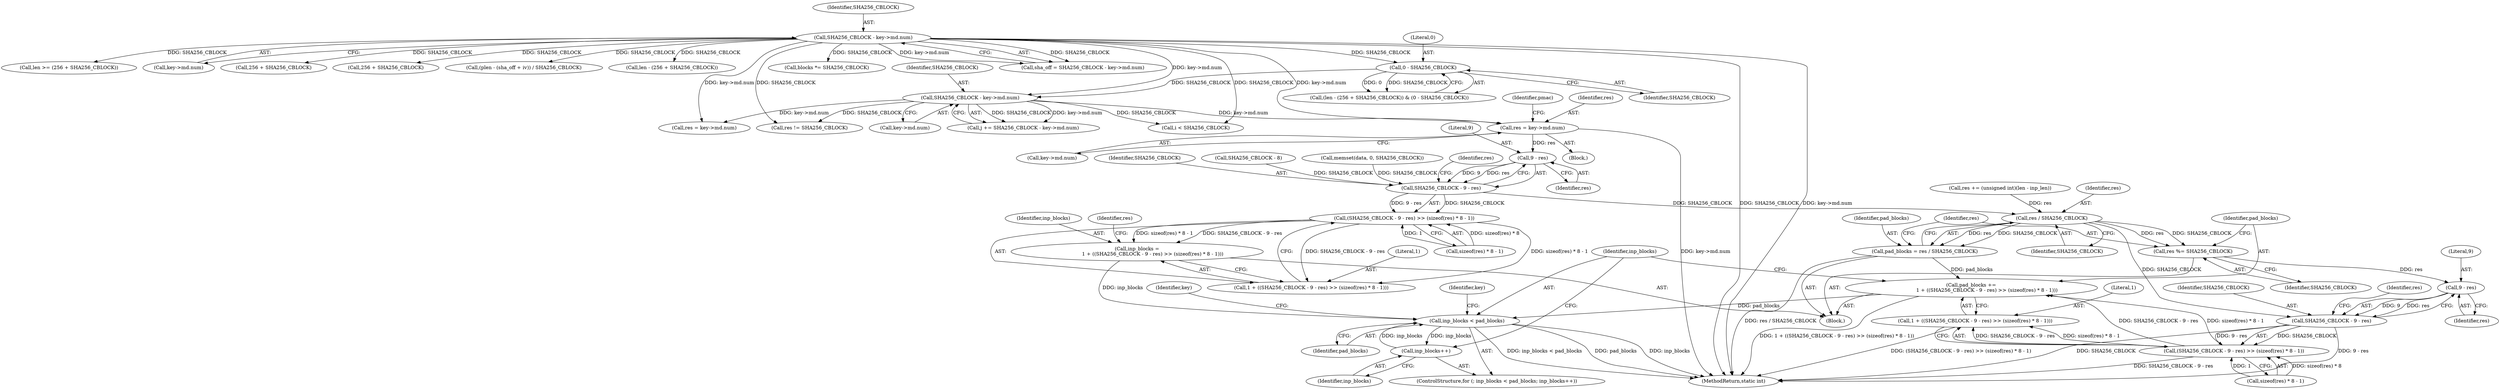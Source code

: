 digraph "0_openssl_68595c0c2886e7942a14f98c17a55a88afb6c292_0@pointer" {
"1001625" [label="(Call,res = key->md.num)"];
"1000710" [label="(Call,SHA256_CBLOCK - key->md.num)"];
"1000705" [label="(Call,0 - SHA256_CBLOCK)"];
"1000156" [label="(Call,SHA256_CBLOCK - key->md.num)"];
"1001650" [label="(Call,9 - res)"];
"1001648" [label="(Call,SHA256_CBLOCK - 9 - res)"];
"1001647" [label="(Call,(SHA256_CBLOCK - 9 - res) >> (sizeof(res) * 8 - 1))"];
"1001643" [label="(Call,inp_blocks =\n                    1 + ((SHA256_CBLOCK - 9 - res) >> (sizeof(res) * 8 - 1)))"];
"1001691" [label="(Call,inp_blocks < pad_blocks)"];
"1001694" [label="(Call,inp_blocks++)"];
"1001645" [label="(Call,1 + ((SHA256_CBLOCK - 9 - res) >> (sizeof(res) * 8 - 1)))"];
"1001668" [label="(Call,res / SHA256_CBLOCK)"];
"1001666" [label="(Call,pad_blocks = res / SHA256_CBLOCK)"];
"1001674" [label="(Call,pad_blocks +=\n                    1 + ((SHA256_CBLOCK - 9 - res) >> (sizeof(res) * 8 - 1)))"];
"1001671" [label="(Call,res %= SHA256_CBLOCK)"];
"1001681" [label="(Call,9 - res)"];
"1001679" [label="(Call,SHA256_CBLOCK - 9 - res)"];
"1001678" [label="(Call,(SHA256_CBLOCK - 9 - res) >> (sizeof(res) * 8 - 1))"];
"1001676" [label="(Call,1 + ((SHA256_CBLOCK - 9 - res) >> (sizeof(res) * 8 - 1)))"];
"1000708" [label="(Call,j += SHA256_CBLOCK - key->md.num)"];
"1001627" [label="(Call,key->md.num)"];
"1000157" [label="(Identifier,SHA256_CBLOCK)"];
"1001291" [label="(Call,memset(data, 0, SHA256_CBLOCK))"];
"1001653" [label="(Call,sizeof(res) * 8 - 1)"];
"1001643" [label="(Call,inp_blocks =\n                    1 + ((SHA256_CBLOCK - 9 - res) >> (sizeof(res) * 8 - 1)))"];
"1001644" [label="(Identifier,inp_blocks)"];
"1001674" [label="(Call,pad_blocks +=\n                    1 + ((SHA256_CBLOCK - 9 - res) >> (sizeof(res) * 8 - 1)))"];
"1001684" [label="(Call,sizeof(res) * 8 - 1)"];
"1000691" [label="(Call,len >= (256 + SHA256_CBLOCK))"];
"1001650" [label="(Call,9 - res)"];
"1001099" [label="(Call,i < SHA256_CBLOCK)"];
"1001699" [label="(Identifier,key)"];
"1001687" [label="(Identifier,res)"];
"1000707" [label="(Identifier,SHA256_CBLOCK)"];
"1001626" [label="(Identifier,res)"];
"1000158" [label="(Call,key->md.num)"];
"1000706" [label="(Literal,0)"];
"1001673" [label="(Identifier,SHA256_CBLOCK)"];
"1001645" [label="(Call,1 + ((SHA256_CBLOCK - 9 - res) >> (sizeof(res) * 8 - 1)))"];
"1001676" [label="(Call,1 + ((SHA256_CBLOCK - 9 - res) >> (sizeof(res) * 8 - 1)))"];
"1000693" [label="(Call,256 + SHA256_CBLOCK)"];
"1001652" [label="(Identifier,res)"];
"1001647" [label="(Call,(SHA256_CBLOCK - 9 - res) >> (sizeof(res) * 8 - 1))"];
"1001690" [label="(ControlStructure,for (; inp_blocks < pad_blocks; inp_blocks++))"];
"1000705" [label="(Call,0 - SHA256_CBLOCK)"];
"1001695" [label="(Identifier,inp_blocks)"];
"1001656" [label="(Identifier,res)"];
"1001669" [label="(Identifier,res)"];
"1001659" [label="(Call,res += (unsigned int)(len - inp_len))"];
"1001692" [label="(Identifier,inp_blocks)"];
"1001678" [label="(Call,(SHA256_CBLOCK - 9 - res) >> (sizeof(res) * 8 - 1))"];
"1001677" [label="(Literal,1)"];
"1001681" [label="(Call,9 - res)"];
"1001671" [label="(Call,res %= SHA256_CBLOCK)"];
"1000710" [label="(Call,SHA256_CBLOCK - key->md.num)"];
"1001667" [label="(Identifier,pad_blocks)"];
"1001683" [label="(Identifier,res)"];
"1000496" [label="(Block,)"];
"1001634" [label="(Identifier,pmac)"];
"1000702" [label="(Call,256 + SHA256_CBLOCK)"];
"1000249" [label="(Call,(plen - (sha_off + iv)) / SHA256_CBLOCK)"];
"1001682" [label="(Literal,9)"];
"1001680" [label="(Identifier,SHA256_CBLOCK)"];
"1000700" [label="(Call,len - (256 + SHA256_CBLOCK))"];
"1001640" [label="(Block,)"];
"1000712" [label="(Call,key->md.num)"];
"1001649" [label="(Identifier,SHA256_CBLOCK)"];
"1001117" [label="(Call,SHA256_CBLOCK - 8)"];
"1001646" [label="(Literal,1)"];
"1000918" [label="(Call,res != SHA256_CBLOCK)"];
"1001679" [label="(Call,SHA256_CBLOCK - 9 - res)"];
"1001944" [label="(MethodReturn,static int)"];
"1001675" [label="(Identifier,pad_blocks)"];
"1001666" [label="(Call,pad_blocks = res / SHA256_CBLOCK)"];
"1001693" [label="(Identifier,pad_blocks)"];
"1001648" [label="(Call,SHA256_CBLOCK - 9 - res)"];
"1000711" [label="(Identifier,SHA256_CBLOCK)"];
"1001625" [label="(Call,res = key->md.num)"];
"1001705" [label="(Identifier,key)"];
"1001672" [label="(Identifier,res)"];
"1000699" [label="(Call,(len - (256 + SHA256_CBLOCK)) & (0 - SHA256_CBLOCK))"];
"1001691" [label="(Call,inp_blocks < pad_blocks)"];
"1001694" [label="(Call,inp_blocks++)"];
"1000156" [label="(Call,SHA256_CBLOCK - key->md.num)"];
"1000288" [label="(Call,blocks *= SHA256_CBLOCK)"];
"1001668" [label="(Call,res / SHA256_CBLOCK)"];
"1001660" [label="(Identifier,res)"];
"1001651" [label="(Literal,9)"];
"1000154" [label="(Call,sha_off = SHA256_CBLOCK - key->md.num)"];
"1001670" [label="(Identifier,SHA256_CBLOCK)"];
"1000853" [label="(Call,res = key->md.num)"];
"1001625" -> "1000496"  [label="AST: "];
"1001625" -> "1001627"  [label="CFG: "];
"1001626" -> "1001625"  [label="AST: "];
"1001627" -> "1001625"  [label="AST: "];
"1001634" -> "1001625"  [label="CFG: "];
"1001625" -> "1001944"  [label="DDG: key->md.num"];
"1000710" -> "1001625"  [label="DDG: key->md.num"];
"1000156" -> "1001625"  [label="DDG: key->md.num"];
"1001625" -> "1001650"  [label="DDG: res"];
"1000710" -> "1000708"  [label="AST: "];
"1000710" -> "1000712"  [label="CFG: "];
"1000711" -> "1000710"  [label="AST: "];
"1000712" -> "1000710"  [label="AST: "];
"1000708" -> "1000710"  [label="CFG: "];
"1000710" -> "1000708"  [label="DDG: SHA256_CBLOCK"];
"1000710" -> "1000708"  [label="DDG: key->md.num"];
"1000705" -> "1000710"  [label="DDG: SHA256_CBLOCK"];
"1000156" -> "1000710"  [label="DDG: key->md.num"];
"1000710" -> "1000853"  [label="DDG: key->md.num"];
"1000710" -> "1000918"  [label="DDG: SHA256_CBLOCK"];
"1000710" -> "1001099"  [label="DDG: SHA256_CBLOCK"];
"1000705" -> "1000699"  [label="AST: "];
"1000705" -> "1000707"  [label="CFG: "];
"1000706" -> "1000705"  [label="AST: "];
"1000707" -> "1000705"  [label="AST: "];
"1000699" -> "1000705"  [label="CFG: "];
"1000705" -> "1000699"  [label="DDG: 0"];
"1000705" -> "1000699"  [label="DDG: SHA256_CBLOCK"];
"1000156" -> "1000705"  [label="DDG: SHA256_CBLOCK"];
"1000156" -> "1000154"  [label="AST: "];
"1000156" -> "1000158"  [label="CFG: "];
"1000157" -> "1000156"  [label="AST: "];
"1000158" -> "1000156"  [label="AST: "];
"1000154" -> "1000156"  [label="CFG: "];
"1000156" -> "1001944"  [label="DDG: SHA256_CBLOCK"];
"1000156" -> "1001944"  [label="DDG: key->md.num"];
"1000156" -> "1000154"  [label="DDG: SHA256_CBLOCK"];
"1000156" -> "1000154"  [label="DDG: key->md.num"];
"1000156" -> "1000249"  [label="DDG: SHA256_CBLOCK"];
"1000156" -> "1000288"  [label="DDG: SHA256_CBLOCK"];
"1000156" -> "1000691"  [label="DDG: SHA256_CBLOCK"];
"1000156" -> "1000693"  [label="DDG: SHA256_CBLOCK"];
"1000156" -> "1000700"  [label="DDG: SHA256_CBLOCK"];
"1000156" -> "1000702"  [label="DDG: SHA256_CBLOCK"];
"1000156" -> "1000853"  [label="DDG: key->md.num"];
"1000156" -> "1000918"  [label="DDG: SHA256_CBLOCK"];
"1000156" -> "1001099"  [label="DDG: SHA256_CBLOCK"];
"1001650" -> "1001648"  [label="AST: "];
"1001650" -> "1001652"  [label="CFG: "];
"1001651" -> "1001650"  [label="AST: "];
"1001652" -> "1001650"  [label="AST: "];
"1001648" -> "1001650"  [label="CFG: "];
"1001650" -> "1001648"  [label="DDG: 9"];
"1001650" -> "1001648"  [label="DDG: res"];
"1001648" -> "1001647"  [label="AST: "];
"1001649" -> "1001648"  [label="AST: "];
"1001656" -> "1001648"  [label="CFG: "];
"1001648" -> "1001647"  [label="DDG: SHA256_CBLOCK"];
"1001648" -> "1001647"  [label="DDG: 9 - res"];
"1001291" -> "1001648"  [label="DDG: SHA256_CBLOCK"];
"1001117" -> "1001648"  [label="DDG: SHA256_CBLOCK"];
"1001648" -> "1001668"  [label="DDG: SHA256_CBLOCK"];
"1001647" -> "1001645"  [label="AST: "];
"1001647" -> "1001653"  [label="CFG: "];
"1001653" -> "1001647"  [label="AST: "];
"1001645" -> "1001647"  [label="CFG: "];
"1001647" -> "1001643"  [label="DDG: SHA256_CBLOCK - 9 - res"];
"1001647" -> "1001643"  [label="DDG: sizeof(res) * 8 - 1"];
"1001647" -> "1001645"  [label="DDG: SHA256_CBLOCK - 9 - res"];
"1001647" -> "1001645"  [label="DDG: sizeof(res) * 8 - 1"];
"1001653" -> "1001647"  [label="DDG: sizeof(res) * 8"];
"1001653" -> "1001647"  [label="DDG: 1"];
"1001643" -> "1001640"  [label="AST: "];
"1001643" -> "1001645"  [label="CFG: "];
"1001644" -> "1001643"  [label="AST: "];
"1001645" -> "1001643"  [label="AST: "];
"1001660" -> "1001643"  [label="CFG: "];
"1001643" -> "1001691"  [label="DDG: inp_blocks"];
"1001691" -> "1001690"  [label="AST: "];
"1001691" -> "1001693"  [label="CFG: "];
"1001692" -> "1001691"  [label="AST: "];
"1001693" -> "1001691"  [label="AST: "];
"1001699" -> "1001691"  [label="CFG: "];
"1001705" -> "1001691"  [label="CFG: "];
"1001691" -> "1001944"  [label="DDG: inp_blocks < pad_blocks"];
"1001691" -> "1001944"  [label="DDG: pad_blocks"];
"1001691" -> "1001944"  [label="DDG: inp_blocks"];
"1001694" -> "1001691"  [label="DDG: inp_blocks"];
"1001674" -> "1001691"  [label="DDG: pad_blocks"];
"1001691" -> "1001694"  [label="DDG: inp_blocks"];
"1001694" -> "1001690"  [label="AST: "];
"1001694" -> "1001695"  [label="CFG: "];
"1001695" -> "1001694"  [label="AST: "];
"1001692" -> "1001694"  [label="CFG: "];
"1001646" -> "1001645"  [label="AST: "];
"1001668" -> "1001666"  [label="AST: "];
"1001668" -> "1001670"  [label="CFG: "];
"1001669" -> "1001668"  [label="AST: "];
"1001670" -> "1001668"  [label="AST: "];
"1001666" -> "1001668"  [label="CFG: "];
"1001668" -> "1001666"  [label="DDG: res"];
"1001668" -> "1001666"  [label="DDG: SHA256_CBLOCK"];
"1001659" -> "1001668"  [label="DDG: res"];
"1001668" -> "1001671"  [label="DDG: SHA256_CBLOCK"];
"1001668" -> "1001671"  [label="DDG: res"];
"1001668" -> "1001679"  [label="DDG: SHA256_CBLOCK"];
"1001666" -> "1001640"  [label="AST: "];
"1001667" -> "1001666"  [label="AST: "];
"1001672" -> "1001666"  [label="CFG: "];
"1001666" -> "1001944"  [label="DDG: res / SHA256_CBLOCK"];
"1001666" -> "1001674"  [label="DDG: pad_blocks"];
"1001674" -> "1001640"  [label="AST: "];
"1001674" -> "1001676"  [label="CFG: "];
"1001675" -> "1001674"  [label="AST: "];
"1001676" -> "1001674"  [label="AST: "];
"1001692" -> "1001674"  [label="CFG: "];
"1001674" -> "1001944"  [label="DDG: 1 + ((SHA256_CBLOCK - 9 - res) >> (sizeof(res) * 8 - 1))"];
"1001678" -> "1001674"  [label="DDG: SHA256_CBLOCK - 9 - res"];
"1001678" -> "1001674"  [label="DDG: sizeof(res) * 8 - 1"];
"1001671" -> "1001640"  [label="AST: "];
"1001671" -> "1001673"  [label="CFG: "];
"1001672" -> "1001671"  [label="AST: "];
"1001673" -> "1001671"  [label="AST: "];
"1001675" -> "1001671"  [label="CFG: "];
"1001671" -> "1001681"  [label="DDG: res"];
"1001681" -> "1001679"  [label="AST: "];
"1001681" -> "1001683"  [label="CFG: "];
"1001682" -> "1001681"  [label="AST: "];
"1001683" -> "1001681"  [label="AST: "];
"1001679" -> "1001681"  [label="CFG: "];
"1001681" -> "1001679"  [label="DDG: 9"];
"1001681" -> "1001679"  [label="DDG: res"];
"1001679" -> "1001678"  [label="AST: "];
"1001680" -> "1001679"  [label="AST: "];
"1001687" -> "1001679"  [label="CFG: "];
"1001679" -> "1001944"  [label="DDG: SHA256_CBLOCK"];
"1001679" -> "1001944"  [label="DDG: 9 - res"];
"1001679" -> "1001678"  [label="DDG: SHA256_CBLOCK"];
"1001679" -> "1001678"  [label="DDG: 9 - res"];
"1001678" -> "1001676"  [label="AST: "];
"1001678" -> "1001684"  [label="CFG: "];
"1001684" -> "1001678"  [label="AST: "];
"1001676" -> "1001678"  [label="CFG: "];
"1001678" -> "1001944"  [label="DDG: SHA256_CBLOCK - 9 - res"];
"1001678" -> "1001676"  [label="DDG: SHA256_CBLOCK - 9 - res"];
"1001678" -> "1001676"  [label="DDG: sizeof(res) * 8 - 1"];
"1001684" -> "1001678"  [label="DDG: sizeof(res) * 8"];
"1001684" -> "1001678"  [label="DDG: 1"];
"1001677" -> "1001676"  [label="AST: "];
"1001676" -> "1001944"  [label="DDG: (SHA256_CBLOCK - 9 - res) >> (sizeof(res) * 8 - 1)"];
}
